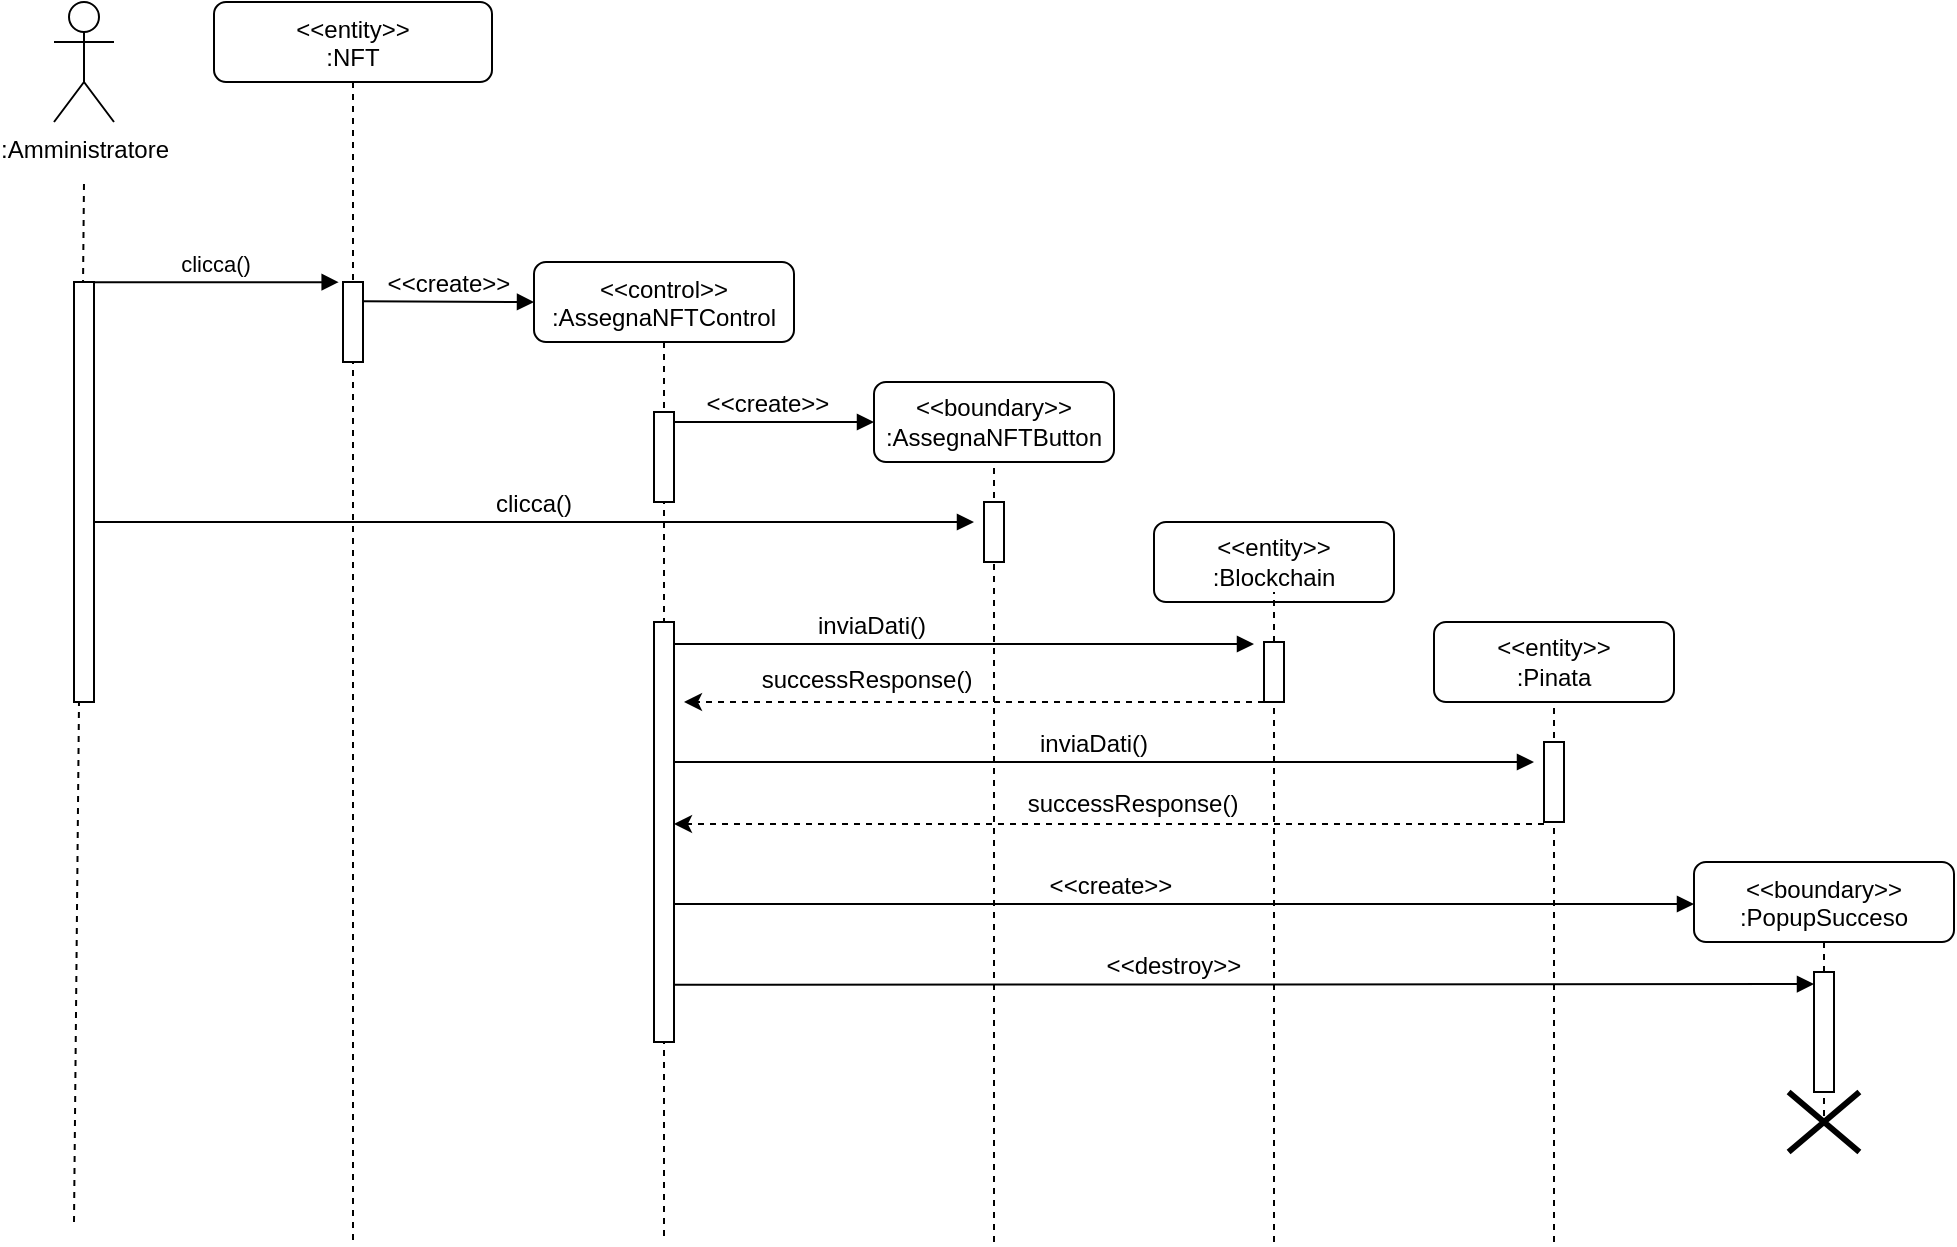 <mxfile version="20.8.20" type="device"><diagram id="kgpKYQtTHZ0yAKxKKP6v" name="Page-1"><mxGraphModel dx="1235" dy="624" grid="1" gridSize="10" guides="1" tooltips="1" connect="1" arrows="1" fold="1" page="1" pageScale="1" pageWidth="850" pageHeight="1100" math="0" shadow="0"><root><mxCell id="0"/><mxCell id="1" parent="0"/><mxCell id="3nuBFxr9cyL0pnOWT2aG-1" value="&lt;&lt;entity&gt;&gt;&#xA;:NFT" style="shape=umlLifeline;perimeter=lifelinePerimeter;container=1;collapsible=0;recursiveResize=0;rounded=1;shadow=0;strokeWidth=1;fontSize=12;" parent="1" vertex="1"><mxGeometry x="120" y="60" width="139" height="620" as="geometry"/></mxCell><mxCell id="3nuBFxr9cyL0pnOWT2aG-4" value="" style="points=[];perimeter=orthogonalPerimeter;rounded=0;shadow=0;strokeWidth=1;" parent="3nuBFxr9cyL0pnOWT2aG-1" vertex="1"><mxGeometry x="64.5" y="140" width="10" height="40" as="geometry"/></mxCell><mxCell id="g58MppRIy_QzxtHVb4aZ-6" value="&lt;&lt;create&gt;&gt;" style="verticalAlign=bottom;endArrow=block;shadow=0;strokeWidth=1;fontSize=12;" parent="3nuBFxr9cyL0pnOWT2aG-1" edge="1"><mxGeometry relative="1" as="geometry"><mxPoint x="74.5" y="149.66" as="sourcePoint"/><mxPoint x="160" y="150" as="targetPoint"/></mxGeometry></mxCell><mxCell id="3nuBFxr9cyL0pnOWT2aG-5" value="&lt;&lt;control&gt;&gt;&#xA;:AssegnaNFTControl" style="shape=umlLifeline;perimeter=lifelinePerimeter;container=1;collapsible=0;recursiveResize=0;rounded=1;shadow=0;strokeWidth=1;" parent="1" vertex="1"><mxGeometry x="280" y="190" width="130" height="490" as="geometry"/></mxCell><mxCell id="3nuBFxr9cyL0pnOWT2aG-6" value="" style="points=[];perimeter=orthogonalPerimeter;rounded=0;shadow=0;strokeWidth=1;" parent="3nuBFxr9cyL0pnOWT2aG-5" vertex="1"><mxGeometry x="60" y="75" width="10" height="45" as="geometry"/></mxCell><mxCell id="QiP6Z1ffQyof4i1S17um-10" value="" style="points=[];perimeter=orthogonalPerimeter;rounded=0;shadow=0;strokeWidth=1;" parent="3nuBFxr9cyL0pnOWT2aG-5" vertex="1"><mxGeometry x="60" y="180" width="10" height="210" as="geometry"/></mxCell><mxCell id="3nuBFxr9cyL0pnOWT2aG-8" value="clicca()" style="verticalAlign=bottom;endArrow=block;shadow=0;strokeWidth=1;entryX=-0.217;entryY=0.002;entryDx=0;entryDy=0;entryPerimeter=0;" parent="1" source="3nuBFxr9cyL0pnOWT2aG-2" target="3nuBFxr9cyL0pnOWT2aG-4" edge="1"><mxGeometry relative="1" as="geometry"><mxPoint x="470" y="190" as="sourcePoint"/><mxPoint x="190" y="200" as="targetPoint"/></mxGeometry></mxCell><mxCell id="g58MppRIy_QzxtHVb4aZ-1" value=":Amministratore" style="shape=umlActor;verticalLabelPosition=bottom;verticalAlign=top;html=1;outlineConnect=0;" parent="1" vertex="1"><mxGeometry x="40" y="60" width="30" height="60" as="geometry"/></mxCell><mxCell id="g58MppRIy_QzxtHVb4aZ-2" value="" style="endArrow=none;dashed=1;html=1;rounded=0;" parent="1" edge="1"><mxGeometry width="50" height="50" relative="1" as="geometry"><mxPoint x="50" y="670" as="sourcePoint"/><mxPoint x="55" y="150" as="targetPoint"/></mxGeometry></mxCell><mxCell id="3nuBFxr9cyL0pnOWT2aG-2" value="" style="points=[];perimeter=orthogonalPerimeter;rounded=0;shadow=0;strokeWidth=1;" parent="1" vertex="1"><mxGeometry x="50" y="200" width="10" height="210" as="geometry"/></mxCell><mxCell id="QiP6Z1ffQyof4i1S17um-18" value="inviaDati()" style="verticalAlign=bottom;endArrow=block;shadow=0;strokeWidth=1;fontSize=12;" parent="1" edge="1"><mxGeometry x="-0.318" relative="1" as="geometry"><mxPoint x="350" y="381" as="sourcePoint"/><mxPoint x="640" y="381" as="targetPoint"/><Array as="points"><mxPoint x="512.5" y="381"/></Array><mxPoint as="offset"/></mxGeometry></mxCell><mxCell id="QiP6Z1ffQyof4i1S17um-31" value="&amp;lt;&amp;lt;entity&amp;gt;&amp;gt;&lt;br&gt;:Blockchain" style="rounded=1;whiteSpace=wrap;html=1;" parent="1" vertex="1"><mxGeometry x="590" y="320" width="120" height="40" as="geometry"/></mxCell><mxCell id="QiP6Z1ffQyof4i1S17um-36" value="" style="endArrow=none;dashed=1;html=1;rounded=0;entryX=0.5;entryY=1;entryDx=0;entryDy=0;startArrow=none;" parent="1" source="yZ2-VCKa9zbm5TLDJxv_-16" edge="1"><mxGeometry width="50" height="50" relative="1" as="geometry"><mxPoint x="660" y="550" as="sourcePoint"/><mxPoint x="650" y="355" as="targetPoint"/></mxGeometry></mxCell><mxCell id="yZ2-VCKa9zbm5TLDJxv_-16" value="" style="points=[];perimeter=orthogonalPerimeter;rounded=0;shadow=0;strokeWidth=1;" parent="1" vertex="1"><mxGeometry x="645" y="380" width="10" height="30" as="geometry"/></mxCell><mxCell id="yZ2-VCKa9zbm5TLDJxv_-17" value="" style="endArrow=none;dashed=1;html=1;rounded=0;entryX=0.5;entryY=1;entryDx=0;entryDy=0;entryPerimeter=0;" parent="1" target="yZ2-VCKa9zbm5TLDJxv_-16" edge="1"><mxGeometry width="50" height="50" relative="1" as="geometry"><mxPoint x="650" y="680" as="sourcePoint"/><mxPoint x="682.5" y="410" as="targetPoint"/></mxGeometry></mxCell><mxCell id="yZ2-VCKa9zbm5TLDJxv_-23" value="successResponse()" style="text;html=1;align=center;verticalAlign=middle;resizable=0;points=[];autosize=1;strokeColor=none;fillColor=none;" parent="1" vertex="1"><mxGeometry x="514" y="446" width="130" height="30" as="geometry"/></mxCell><mxCell id="yZ2-VCKa9zbm5TLDJxv_-51" value="&lt;&lt;boundary&gt;&gt;&#xA;:PopupSucceso" style="shape=umlLifeline;perimeter=lifelinePerimeter;container=1;collapsible=0;recursiveResize=0;rounded=1;shadow=0;strokeWidth=1;" parent="1" vertex="1"><mxGeometry x="860" y="490" width="130" height="130" as="geometry"/></mxCell><mxCell id="yZ2-VCKa9zbm5TLDJxv_-52" value="" style="points=[];perimeter=orthogonalPerimeter;rounded=0;shadow=0;strokeWidth=1;" parent="yZ2-VCKa9zbm5TLDJxv_-51" vertex="1"><mxGeometry x="60" y="55" width="10" height="60" as="geometry"/></mxCell><mxCell id="yZ2-VCKa9zbm5TLDJxv_-54" value="" style="shape=umlDestroy;whiteSpace=wrap;html=1;strokeWidth=3;" parent="yZ2-VCKa9zbm5TLDJxv_-51" vertex="1"><mxGeometry x="47.3" y="115" width="35.39" height="30" as="geometry"/></mxCell><mxCell id="yZ2-VCKa9zbm5TLDJxv_-57" value="" style="endArrow=classic;html=1;rounded=0;dashed=1;" parent="1" edge="1"><mxGeometry width="50" height="50" relative="1" as="geometry"><mxPoint x="645" y="410" as="sourcePoint"/><mxPoint x="355" y="410" as="targetPoint"/></mxGeometry></mxCell><mxCell id="yZ2-VCKa9zbm5TLDJxv_-50" value="&lt;&lt;create&gt;&gt;" style="verticalAlign=bottom;endArrow=block;shadow=0;strokeWidth=1;fontSize=12;" parent="1" edge="1"><mxGeometry x="-0.143" relative="1" as="geometry"><mxPoint x="350" y="511" as="sourcePoint"/><mxPoint x="860" y="511" as="targetPoint"/><Array as="points"><mxPoint x="395" y="511"/></Array><mxPoint as="offset"/></mxGeometry></mxCell><mxCell id="yZ2-VCKa9zbm5TLDJxv_-55" value="clicca()" style="verticalAlign=bottom;endArrow=block;shadow=0;strokeWidth=1;exitX=1;exitY=0.658;exitDx=0;exitDy=0;exitPerimeter=0;fontSize=12;" parent="1" edge="1"><mxGeometry relative="1" as="geometry"><mxPoint x="60" y="320.02" as="sourcePoint"/><mxPoint x="500" y="320" as="targetPoint"/></mxGeometry></mxCell><mxCell id="91we7fAPAv-t_49dL8Lv-1" value="&lt;&lt;create&gt;&gt;" style="verticalAlign=bottom;endArrow=block;shadow=0;strokeWidth=1;fontSize=12;" edge="1" parent="1"><mxGeometry x="-0.064" relative="1" as="geometry"><mxPoint x="350" y="270" as="sourcePoint"/><mxPoint x="450" y="270" as="targetPoint"/><mxPoint as="offset"/></mxGeometry></mxCell><mxCell id="91we7fAPAv-t_49dL8Lv-2" value="&amp;lt;&amp;lt;boundary&amp;gt;&amp;gt;&lt;br&gt;:AssegnaNFTButton" style="rounded=1;whiteSpace=wrap;html=1;" vertex="1" parent="1"><mxGeometry x="450" y="250" width="120" height="40" as="geometry"/></mxCell><mxCell id="91we7fAPAv-t_49dL8Lv-6" value="" style="endArrow=none;dashed=1;html=1;rounded=0;entryX=0.5;entryY=1;entryDx=0;entryDy=0;" edge="1" parent="1" target="91we7fAPAv-t_49dL8Lv-2"><mxGeometry width="50" height="50" relative="1" as="geometry"><mxPoint x="510" y="680" as="sourcePoint"/><mxPoint x="510" y="290" as="targetPoint"/></mxGeometry></mxCell><mxCell id="91we7fAPAv-t_49dL8Lv-5" value="" style="points=[];perimeter=orthogonalPerimeter;rounded=0;shadow=0;strokeWidth=1;" vertex="1" parent="1"><mxGeometry x="505" y="310" width="10" height="30" as="geometry"/></mxCell><mxCell id="91we7fAPAv-t_49dL8Lv-14" value="&amp;lt;&amp;lt;entity&amp;gt;&amp;gt;&lt;br&gt;:Pinata" style="rounded=1;whiteSpace=wrap;html=1;" vertex="1" parent="1"><mxGeometry x="730" y="370" width="120" height="40" as="geometry"/></mxCell><mxCell id="91we7fAPAv-t_49dL8Lv-16" value="" style="endArrow=none;dashed=1;html=1;rounded=0;entryX=0.5;entryY=1;entryDx=0;entryDy=0;" edge="1" parent="1" target="91we7fAPAv-t_49dL8Lv-14"><mxGeometry width="50" height="50" relative="1" as="geometry"><mxPoint x="790" y="680" as="sourcePoint"/><mxPoint x="822.5" y="460" as="targetPoint"/></mxGeometry></mxCell><mxCell id="91we7fAPAv-t_49dL8Lv-15" value="" style="points=[];perimeter=orthogonalPerimeter;rounded=0;shadow=0;strokeWidth=1;" vertex="1" parent="1"><mxGeometry x="785" y="430" width="10" height="40" as="geometry"/></mxCell><mxCell id="91we7fAPAv-t_49dL8Lv-18" value="" style="endArrow=classic;html=1;rounded=0;dashed=1;" edge="1" parent="1"><mxGeometry width="50" height="50" relative="1" as="geometry"><mxPoint x="785" y="471" as="sourcePoint"/><mxPoint x="350" y="471" as="targetPoint"/></mxGeometry></mxCell><mxCell id="yZ2-VCKa9zbm5TLDJxv_-59" value="&lt;&lt;destroy&gt;&gt;" style="verticalAlign=bottom;endArrow=block;shadow=0;strokeWidth=1;fontSize=12;" parent="1" edge="1"><mxGeometry x="-0.123" relative="1" as="geometry"><mxPoint x="350" y="551.4" as="sourcePoint"/><mxPoint x="920" y="551" as="targetPoint"/><mxPoint as="offset"/></mxGeometry></mxCell><mxCell id="91we7fAPAv-t_49dL8Lv-13" value="inviaDati()" style="verticalAlign=bottom;endArrow=block;shadow=0;strokeWidth=1;fontSize=12;exitX=1;exitY=0.429;exitDx=0;exitDy=0;exitPerimeter=0;" edge="1" parent="1"><mxGeometry x="-0.023" relative="1" as="geometry"><mxPoint x="350" y="440" as="sourcePoint"/><mxPoint x="780" y="440" as="targetPoint"/><Array as="points"><mxPoint x="512.5" y="440"/></Array><mxPoint as="offset"/></mxGeometry></mxCell><mxCell id="91we7fAPAv-t_49dL8Lv-31" value="successResponse()" style="text;html=1;align=center;verticalAlign=middle;resizable=0;points=[];autosize=1;strokeColor=none;fillColor=none;" vertex="1" parent="1"><mxGeometry x="381" y="384" width="130" height="30" as="geometry"/></mxCell></root></mxGraphModel></diagram></mxfile>